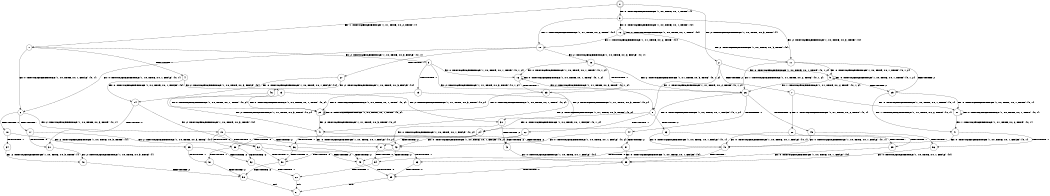 digraph BCG {
size = "7, 10.5";
center = TRUE;
node [shape = circle];
0 [peripheries = 2];
0 -> 1 [label = "EX !1 !ATOMIC_EXCH_BRANCH (1, +1, TRUE, +0, 2, TRUE) !{}"];
0 -> 2 [label = "EX !2 !ATOMIC_EXCH_BRANCH (1, +0, TRUE, +0, 3, TRUE) !{}"];
0 -> 3 [label = "EX !0 !ATOMIC_EXCH_BRANCH (1, +0, TRUE, +0, 1, TRUE) !{}"];
1 -> 4 [label = "TERMINATE !1"];
1 -> 5 [label = "EX !2 !ATOMIC_EXCH_BRANCH (1, +0, TRUE, +0, 3, FALSE) !{0, 1}"];
1 -> 6 [label = "EX !0 !ATOMIC_EXCH_BRANCH (1, +0, TRUE, +0, 1, FALSE) !{0, 1}"];
2 -> 7 [label = "TERMINATE !2"];
2 -> 8 [label = "EX !1 !ATOMIC_EXCH_BRANCH (1, +1, TRUE, +0, 2, TRUE) !{0, 1, 2}"];
2 -> 9 [label = "EX !0 !ATOMIC_EXCH_BRANCH (1, +0, TRUE, +0, 1, TRUE) !{0, 1, 2}"];
3 -> 10 [label = "EX !1 !ATOMIC_EXCH_BRANCH (1, +1, TRUE, +0, 2, TRUE) !{0}"];
3 -> 11 [label = "EX !2 !ATOMIC_EXCH_BRANCH (1, +0, TRUE, +0, 3, TRUE) !{0}"];
3 -> 12 [label = "EX !0 !ATOMIC_EXCH_BRANCH (1, +0, TRUE, +0, 1, TRUE) !{0}"];
4 -> 13 [label = "EX !2 !ATOMIC_EXCH_BRANCH (1, +0, TRUE, +0, 3, FALSE) !{0}"];
4 -> 14 [label = "EX !0 !ATOMIC_EXCH_BRANCH (1, +0, TRUE, +0, 1, FALSE) !{0}"];
5 -> 15 [label = "TERMINATE !1"];
5 -> 16 [label = "EX !0 !ATOMIC_EXCH_BRANCH (1, +0, TRUE, +0, 1, TRUE) !{0, 1, 2}"];
5 -> 8 [label = "EX !2 !ATOMIC_EXCH_BRANCH (1, +1, TRUE, +0, 3, TRUE) !{0, 1, 2}"];
6 -> 17 [label = "TERMINATE !1"];
6 -> 18 [label = "TERMINATE !0"];
6 -> 19 [label = "EX !2 !ATOMIC_EXCH_BRANCH (1, +0, TRUE, +0, 3, TRUE) !{0, 1}"];
7 -> 20 [label = "EX !1 !ATOMIC_EXCH_BRANCH (1, +1, TRUE, +0, 2, TRUE) !{0, 1}"];
7 -> 21 [label = "EX !0 !ATOMIC_EXCH_BRANCH (1, +0, TRUE, +0, 1, TRUE) !{0, 1}"];
8 -> 22 [label = "TERMINATE !1"];
8 -> 23 [label = "TERMINATE !2"];
8 -> 24 [label = "EX !0 !ATOMIC_EXCH_BRANCH (1, +0, TRUE, +0, 1, FALSE) !{0, 1, 2}"];
9 -> 25 [label = "TERMINATE !2"];
9 -> 26 [label = "EX !1 !ATOMIC_EXCH_BRANCH (1, +1, TRUE, +0, 2, TRUE) !{0, 1, 2}"];
9 -> 9 [label = "EX !0 !ATOMIC_EXCH_BRANCH (1, +0, TRUE, +0, 1, TRUE) !{0, 1, 2}"];
10 -> 27 [label = "TERMINATE !1"];
10 -> 28 [label = "EX !2 !ATOMIC_EXCH_BRANCH (1, +0, TRUE, +0, 3, FALSE) !{0, 1}"];
10 -> 6 [label = "EX !0 !ATOMIC_EXCH_BRANCH (1, +0, TRUE, +0, 1, FALSE) !{0, 1}"];
11 -> 25 [label = "TERMINATE !2"];
11 -> 26 [label = "EX !1 !ATOMIC_EXCH_BRANCH (1, +1, TRUE, +0, 2, TRUE) !{0, 1, 2}"];
11 -> 9 [label = "EX !0 !ATOMIC_EXCH_BRANCH (1, +0, TRUE, +0, 1, TRUE) !{0, 1, 2}"];
12 -> 10 [label = "EX !1 !ATOMIC_EXCH_BRANCH (1, +1, TRUE, +0, 2, TRUE) !{0}"];
12 -> 11 [label = "EX !2 !ATOMIC_EXCH_BRANCH (1, +0, TRUE, +0, 3, TRUE) !{0}"];
12 -> 12 [label = "EX !0 !ATOMIC_EXCH_BRANCH (1, +0, TRUE, +0, 1, TRUE) !{0}"];
13 -> 29 [label = "EX !0 !ATOMIC_EXCH_BRANCH (1, +0, TRUE, +0, 1, TRUE) !{0, 2}"];
13 -> 30 [label = "EX !2 !ATOMIC_EXCH_BRANCH (1, +1, TRUE, +0, 3, TRUE) !{0, 2}"];
14 -> 31 [label = "TERMINATE !0"];
14 -> 32 [label = "EX !2 !ATOMIC_EXCH_BRANCH (1, +0, TRUE, +0, 3, TRUE) !{0}"];
15 -> 29 [label = "EX !0 !ATOMIC_EXCH_BRANCH (1, +0, TRUE, +0, 1, TRUE) !{0, 2}"];
15 -> 30 [label = "EX !2 !ATOMIC_EXCH_BRANCH (1, +1, TRUE, +0, 3, TRUE) !{0, 2}"];
16 -> 33 [label = "TERMINATE !1"];
16 -> 26 [label = "EX !2 !ATOMIC_EXCH_BRANCH (1, +1, TRUE, +0, 3, TRUE) !{0, 1, 2}"];
16 -> 16 [label = "EX !0 !ATOMIC_EXCH_BRANCH (1, +0, TRUE, +0, 1, TRUE) !{0, 1, 2}"];
17 -> 31 [label = "TERMINATE !0"];
17 -> 32 [label = "EX !2 !ATOMIC_EXCH_BRANCH (1, +0, TRUE, +0, 3, TRUE) !{0}"];
18 -> 34 [label = "TERMINATE !1"];
18 -> 35 [label = "EX !2 !ATOMIC_EXCH_BRANCH (1, +0, TRUE, +0, 3, TRUE) !{1}"];
19 -> 36 [label = "TERMINATE !1"];
19 -> 37 [label = "TERMINATE !2"];
19 -> 38 [label = "TERMINATE !0"];
20 -> 39 [label = "TERMINATE !1"];
20 -> 40 [label = "EX !0 !ATOMIC_EXCH_BRANCH (1, +0, TRUE, +0, 1, FALSE) !{0, 1}"];
21 -> 41 [label = "EX !1 !ATOMIC_EXCH_BRANCH (1, +1, TRUE, +0, 2, TRUE) !{0, 1}"];
21 -> 21 [label = "EX !0 !ATOMIC_EXCH_BRANCH (1, +0, TRUE, +0, 1, TRUE) !{0, 1}"];
22 -> 42 [label = "TERMINATE !2"];
22 -> 43 [label = "EX !0 !ATOMIC_EXCH_BRANCH (1, +0, TRUE, +0, 1, FALSE) !{0, 2}"];
23 -> 39 [label = "TERMINATE !1"];
23 -> 40 [label = "EX !0 !ATOMIC_EXCH_BRANCH (1, +0, TRUE, +0, 1, FALSE) !{0, 1}"];
24 -> 36 [label = "TERMINATE !1"];
24 -> 37 [label = "TERMINATE !2"];
24 -> 38 [label = "TERMINATE !0"];
25 -> 41 [label = "EX !1 !ATOMIC_EXCH_BRANCH (1, +1, TRUE, +0, 2, TRUE) !{0, 1}"];
25 -> 21 [label = "EX !0 !ATOMIC_EXCH_BRANCH (1, +0, TRUE, +0, 1, TRUE) !{0, 1}"];
26 -> 44 [label = "TERMINATE !1"];
26 -> 45 [label = "TERMINATE !2"];
26 -> 24 [label = "EX !0 !ATOMIC_EXCH_BRANCH (1, +0, TRUE, +0, 1, FALSE) !{0, 1, 2}"];
27 -> 46 [label = "EX !2 !ATOMIC_EXCH_BRANCH (1, +0, TRUE, +0, 3, FALSE) !{0}"];
27 -> 14 [label = "EX !0 !ATOMIC_EXCH_BRANCH (1, +0, TRUE, +0, 1, FALSE) !{0}"];
28 -> 33 [label = "TERMINATE !1"];
28 -> 26 [label = "EX !2 !ATOMIC_EXCH_BRANCH (1, +1, TRUE, +0, 3, TRUE) !{0, 1, 2}"];
28 -> 16 [label = "EX !0 !ATOMIC_EXCH_BRANCH (1, +0, TRUE, +0, 1, TRUE) !{0, 1, 2}"];
29 -> 47 [label = "EX !2 !ATOMIC_EXCH_BRANCH (1, +1, TRUE, +0, 3, TRUE) !{0, 2}"];
29 -> 29 [label = "EX !0 !ATOMIC_EXCH_BRANCH (1, +0, TRUE, +0, 1, TRUE) !{0, 2}"];
30 -> 42 [label = "TERMINATE !2"];
30 -> 43 [label = "EX !0 !ATOMIC_EXCH_BRANCH (1, +0, TRUE, +0, 1, FALSE) !{0, 2}"];
31 -> 48 [label = "EX !2 !ATOMIC_EXCH_BRANCH (1, +0, TRUE, +0, 3, TRUE) !{}"];
32 -> 49 [label = "TERMINATE !2"];
32 -> 50 [label = "TERMINATE !0"];
33 -> 47 [label = "EX !2 !ATOMIC_EXCH_BRANCH (1, +1, TRUE, +0, 3, TRUE) !{0, 2}"];
33 -> 29 [label = "EX !0 !ATOMIC_EXCH_BRANCH (1, +0, TRUE, +0, 1, TRUE) !{0, 2}"];
34 -> 48 [label = "EX !2 !ATOMIC_EXCH_BRANCH (1, +0, TRUE, +0, 3, TRUE) !{}"];
35 -> 51 [label = "TERMINATE !1"];
35 -> 52 [label = "TERMINATE !2"];
36 -> 49 [label = "TERMINATE !2"];
36 -> 50 [label = "TERMINATE !0"];
37 -> 53 [label = "TERMINATE !1"];
37 -> 54 [label = "TERMINATE !0"];
38 -> 51 [label = "TERMINATE !1"];
38 -> 52 [label = "TERMINATE !2"];
39 -> 55 [label = "EX !0 !ATOMIC_EXCH_BRANCH (1, +0, TRUE, +0, 1, FALSE) !{0}"];
40 -> 53 [label = "TERMINATE !1"];
40 -> 54 [label = "TERMINATE !0"];
41 -> 56 [label = "TERMINATE !1"];
41 -> 40 [label = "EX !0 !ATOMIC_EXCH_BRANCH (1, +0, TRUE, +0, 1, FALSE) !{0, 1}"];
42 -> 55 [label = "EX !0 !ATOMIC_EXCH_BRANCH (1, +0, TRUE, +0, 1, FALSE) !{0}"];
43 -> 49 [label = "TERMINATE !2"];
43 -> 50 [label = "TERMINATE !0"];
44 -> 57 [label = "TERMINATE !2"];
44 -> 43 [label = "EX !0 !ATOMIC_EXCH_BRANCH (1, +0, TRUE, +0, 1, FALSE) !{0, 2}"];
45 -> 56 [label = "TERMINATE !1"];
45 -> 40 [label = "EX !0 !ATOMIC_EXCH_BRANCH (1, +0, TRUE, +0, 1, FALSE) !{0, 1}"];
46 -> 47 [label = "EX !2 !ATOMIC_EXCH_BRANCH (1, +1, TRUE, +0, 3, TRUE) !{0, 2}"];
46 -> 29 [label = "EX !0 !ATOMIC_EXCH_BRANCH (1, +0, TRUE, +0, 1, TRUE) !{0, 2}"];
47 -> 57 [label = "TERMINATE !2"];
47 -> 43 [label = "EX !0 !ATOMIC_EXCH_BRANCH (1, +0, TRUE, +0, 1, FALSE) !{0, 2}"];
48 -> 58 [label = "TERMINATE !2"];
49 -> 59 [label = "TERMINATE !0"];
50 -> 58 [label = "TERMINATE !2"];
51 -> 58 [label = "TERMINATE !2"];
52 -> 60 [label = "TERMINATE !1"];
53 -> 59 [label = "TERMINATE !0"];
54 -> 60 [label = "TERMINATE !1"];
55 -> 59 [label = "TERMINATE !0"];
56 -> 55 [label = "EX !0 !ATOMIC_EXCH_BRANCH (1, +0, TRUE, +0, 1, FALSE) !{0}"];
57 -> 55 [label = "EX !0 !ATOMIC_EXCH_BRANCH (1, +0, TRUE, +0, 1, FALSE) !{0}"];
58 -> 61 [label = "exit"];
59 -> 61 [label = "exit"];
60 -> 61 [label = "exit"];
}
